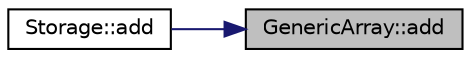digraph "GenericArray::add"
{
 // INTERACTIVE_SVG=YES
 // LATEX_PDF_SIZE
  edge [fontname="Helvetica",fontsize="10",labelfontname="Helvetica",labelfontsize="10"];
  node [fontname="Helvetica",fontsize="10",shape=record];
  rankdir="RL";
  Node1 [label="GenericArray::add",height=0.2,width=0.4,color="black", fillcolor="grey75", style="filled", fontcolor="black",tooltip="Adding an Element to the Array."];
  Node1 -> Node2 [dir="back",color="midnightblue",fontsize="10",style="solid"];
  Node2 [label="Storage::add",height=0.2,width=0.4,color="black", fillcolor="white", style="filled",URL="$class_storage.html#aa88b5b4b101807e0629c2b2af6476dcf",tooltip="Adds an Item to the Storage."];
}
